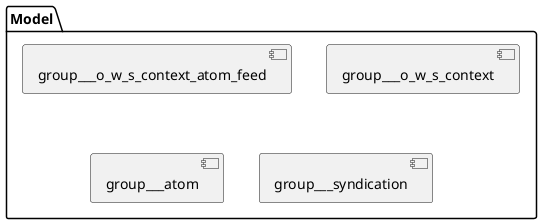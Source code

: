 @startuml
folder "Model" [[../groups/group___model.html]] {
[group___o_w_s_context_atom_feed]
[group___o_w_s_context]
[group___atom]
[group___syndication]
}
@enduml
